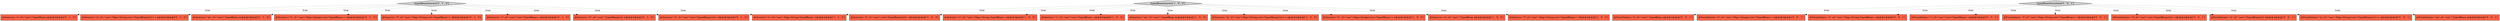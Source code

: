 digraph {
17 [style = filled, label = "typedBeanQueries['0', '1', '0']", fillcolor = lightgray, shape = diamond image = "AAA0AAABBB2BBB"];
13 [style = filled, label = "@Query(n=\"a\",cf=\"uon\") TypedBean a@@@2@@@['0', '1', '0']", fillcolor = tomato, shape = box image = "AAA0AAABBB2BBB"];
10 [style = filled, label = "@Query(n=\"g\",cf=\"uon\") Map<String,List<TypedBean((((((>> g@@@2@@@['0', '1', '0']", fillcolor = tomato, shape = box image = "AAA0AAABBB2BBB"];
14 [style = filled, label = "@Query(n=\"an\",cf=\"uon\") TypedBean an@@@2@@@['0', '1', '0']", fillcolor = tomato, shape = box image = "AAA0AAABBB2BBB"];
27 [style = filled, label = "@FormData(n=\"a\",cf=\"uon\") TypedBean a@@@2@@@['0', '0', '1']", fillcolor = tomato, shape = box image = "AAA0AAABBB3BBB"];
25 [style = filled, label = "@FormData(n=\"h\",cf=\"uon\") Map<Integer,List<TypedBean>> h@@@2@@@['0', '0', '1']", fillcolor = tomato, shape = box image = "AAA0AAABBB3BBB"];
19 [style = filled, label = "@FormData(n=\"e\",cf=\"uon\") Map<String,TypedBean> e@@@2@@@['0', '0', '1']", fillcolor = tomato, shape = box image = "AAA0AAABBB3BBB"];
23 [style = filled, label = "@FormData(n=\"c\",cf=\"uon\") List<TypedBean> c@@@2@@@['0', '0', '1']", fillcolor = tomato, shape = box image = "AAA0AAABBB3BBB"];
3 [style = filled, label = "@Query(n=\"d\",cf=\"uon\") List<TypedBean((((((> d@@@2@@@['1', '0', '0']", fillcolor = tomato, shape = box image = "AAA0AAABBB1BBB"];
11 [style = filled, label = "@Query(n=\"h\",cf=\"uon\") Map<Integer,List<TypedBean>> h@@@2@@@['0', '1', '0']", fillcolor = tomato, shape = box image = "AAA0AAABBB2BBB"];
9 [style = filled, label = "@Query(n=\"e\",cf=\"uon\") Map<String,TypedBean> e@@@2@@@['1', '1', '0']", fillcolor = tomato, shape = box image = "AAA0AAABBB1BBB"];
24 [style = filled, label = "@FormData(n=\"f\",cf=\"uon\") Map<String,List<TypedBean>> f@@@2@@@['0', '0', '1']", fillcolor = tomato, shape = box image = "AAA0AAABBB3BBB"];
22 [style = filled, label = "typedBeanFormData['0', '0', '1']", fillcolor = lightgray, shape = diamond image = "AAA0AAABBB3BBB"];
21 [style = filled, label = "@FormData(n=\"d\",cf=\"uon\") List<TypedBean((((((> d@@@2@@@['0', '0', '1']", fillcolor = tomato, shape = box image = "AAA0AAABBB3BBB"];
4 [style = filled, label = "@Query(n=\"e\",cf=\"uon\") Map<String,TypedBean> e@@@2@@@['1', '0', '0']", fillcolor = tomato, shape = box image = "AAA0AAABBB1BBB"];
18 [style = filled, label = "@Query(n=\"f\",cf=\"uon\") Map<String,List<TypedBean>> f@@@2@@@['0', '1', '0']", fillcolor = tomato, shape = box image = "AAA0AAABBB2BBB"];
20 [style = filled, label = "@FormData(n=\"b\",cf=\"uon\") TypedBean(((((( b@@@2@@@['0', '0', '1']", fillcolor = tomato, shape = box image = "AAA0AAABBB3BBB"];
26 [style = filled, label = "@FormData(n=\"g\",cf=\"uon\") Map<String,List<TypedBean((((((>> g@@@2@@@['0', '0', '1']", fillcolor = tomato, shape = box image = "AAA0AAABBB3BBB"];
1 [style = filled, label = "typedBeanQueries['1', '0', '0']", fillcolor = lightgray, shape = diamond image = "AAA0AAABBB1BBB"];
0 [style = filled, label = "@Query(n=\"c\",cf=\"uon\") List<TypedBean> c@@@2@@@['1', '0', '0']", fillcolor = tomato, shape = box image = "AAA0AAABBB1BBB"];
2 [style = filled, label = "@Query(n=\"an\",cf=\"uon\") TypedBean an@@@2@@@['1', '0', '0']", fillcolor = tomato, shape = box image = "AAA0AAABBB1BBB"];
16 [style = filled, label = "@Query(n=\"c\",cf=\"uon\") List<TypedBean> c@@@2@@@['0', '1', '0']", fillcolor = tomato, shape = box image = "AAA0AAABBB2BBB"];
15 [style = filled, label = "@Query(n=\"b\",cf=\"uon\") TypedBean(((((( b@@@2@@@['0', '1', '0']", fillcolor = tomato, shape = box image = "AAA0AAABBB2BBB"];
12 [style = filled, label = "@Query(n=\"d\",cf=\"uon\") List<TypedBean((((((> d@@@2@@@['0', '1', '0']", fillcolor = tomato, shape = box image = "AAA0AAABBB2BBB"];
5 [style = filled, label = "@Query(n=\"g\",cf=\"uon\") Map<String,List<TypedBean((((((>> g@@@2@@@['1', '0', '0']", fillcolor = tomato, shape = box image = "AAA0AAABBB1BBB"];
8 [style = filled, label = "@Query(n=\"h\",cf=\"uon\") Map<Integer,List<TypedBean>> h@@@2@@@['1', '0', '0']", fillcolor = tomato, shape = box image = "AAA0AAABBB1BBB"];
7 [style = filled, label = "@Query(n=\"a\",cf=\"uon\") TypedBean a@@@2@@@['1', '0', '0']", fillcolor = tomato, shape = box image = "AAA0AAABBB1BBB"];
28 [style = filled, label = "@FormData(n=\"an\",cf=\"uon\") TypedBean an@@@2@@@['0', '0', '1']", fillcolor = tomato, shape = box image = "AAA0AAABBB3BBB"];
6 [style = filled, label = "@Query(n=\"f\",cf=\"uon\") Map<String,List<TypedBean>> f@@@2@@@['1', '0', '0']", fillcolor = tomato, shape = box image = "AAA0AAABBB1BBB"];
22->21 [style = dotted, label="true"];
22->19 [style = dotted, label="true"];
22->23 [style = dotted, label="true"];
17->18 [style = dotted, label="true"];
22->25 [style = dotted, label="true"];
17->14 [style = dotted, label="true"];
22->28 [style = dotted, label="true"];
1->4 [style = dotted, label="true"];
22->24 [style = dotted, label="true"];
1->3 [style = dotted, label="true"];
17->16 [style = dotted, label="true"];
1->7 [style = dotted, label="true"];
17->10 [style = dotted, label="true"];
17->15 [style = dotted, label="true"];
22->20 [style = dotted, label="true"];
17->12 [style = dotted, label="true"];
22->26 [style = dotted, label="true"];
1->9 [style = dotted, label="true"];
17->9 [style = dotted, label="true"];
22->27 [style = dotted, label="true"];
1->8 [style = dotted, label="true"];
1->6 [style = dotted, label="true"];
1->0 [style = dotted, label="true"];
1->2 [style = dotted, label="true"];
17->13 [style = dotted, label="true"];
1->5 [style = dotted, label="true"];
17->11 [style = dotted, label="true"];
}

